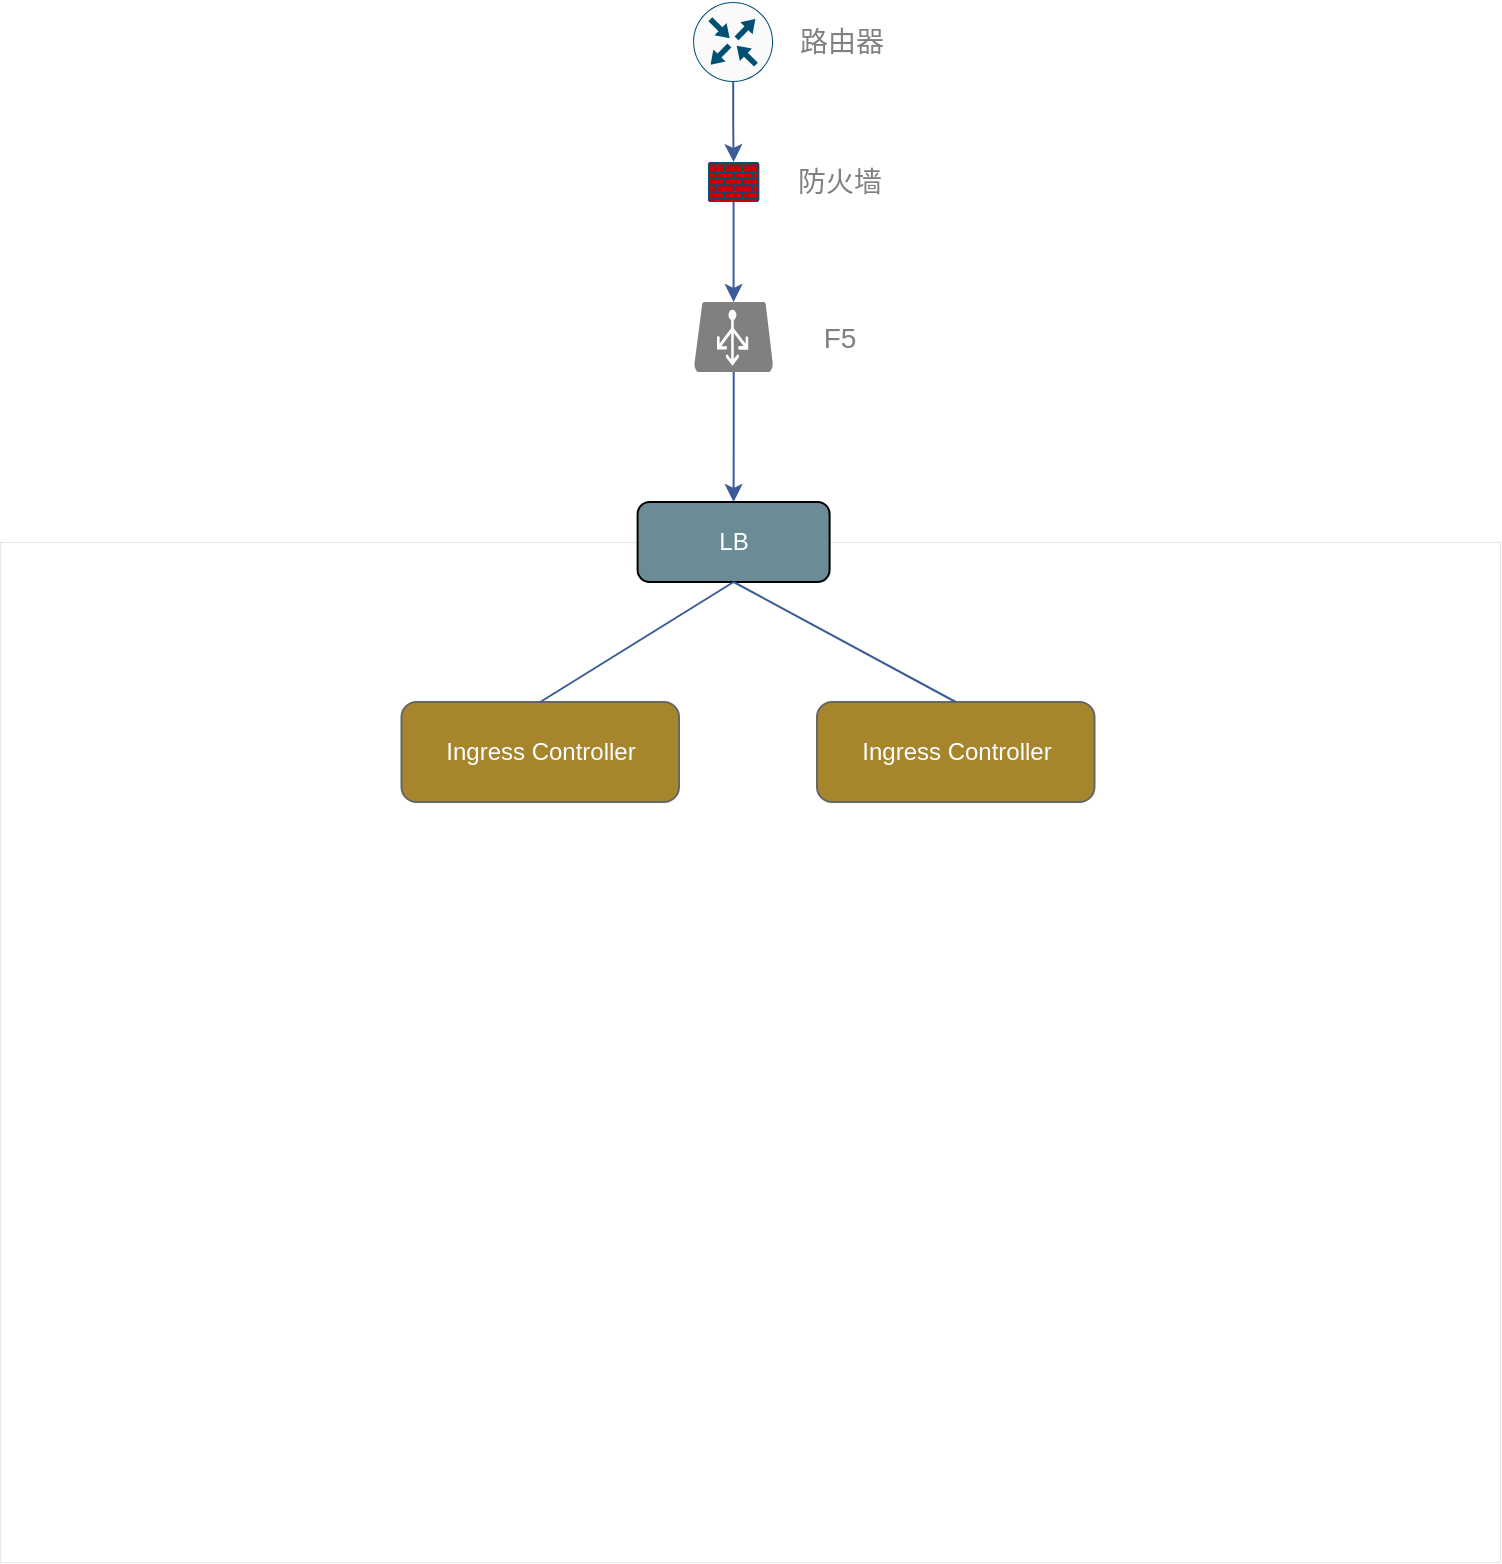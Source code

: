 <mxfile version="20.6.0" type="github">
  <diagram id="a1CHIfD1MNtg-3mOQyhZ" name="第 1 页">
    <mxGraphModel dx="1823" dy="1385" grid="1" gridSize="10" guides="1" tooltips="1" connect="1" arrows="1" fold="1" page="1" pageScale="1" pageWidth="827" pageHeight="1169" math="0" shadow="0">
      <root>
        <mxCell id="0" />
        <mxCell id="1" parent="0" />
        <mxCell id="5qL3P_yVnfUD6-obJIHw-1" value="" style="rounded=0;whiteSpace=wrap;html=1;strokeWidth=0;" parent="1" vertex="1">
          <mxGeometry x="30" y="390" width="750" height="510" as="geometry" />
        </mxCell>
        <mxCell id="5qL3P_yVnfUD6-obJIHw-5" value="&lt;font style=&quot;font-size: 12px;&quot; color=&quot;#ffffff&quot;&gt;Ingress Controller&lt;/font&gt;" style="rounded=1;whiteSpace=wrap;html=1;fillColor=#A7852D;fontColor=#333333;strokeColor=#666666;" parent="1" vertex="1">
          <mxGeometry x="438.5" y="470" width="138.75" height="50" as="geometry" />
        </mxCell>
        <mxCell id="pP445jVZ_SCYz-9O2WYY-12" style="edgeStyle=orthogonalEdgeStyle;rounded=0;orthogonalLoop=1;jettySize=auto;html=1;entryX=0.5;entryY=0;entryDx=0;entryDy=0;strokeColor=#3B5C97;fontColor=#FFFFFF;" edge="1" parent="1" source="5qL3P_yVnfUD6-obJIHw-8" target="pP445jVZ_SCYz-9O2WYY-11">
          <mxGeometry relative="1" as="geometry" />
        </mxCell>
        <mxCell id="5qL3P_yVnfUD6-obJIHw-8" value="" style="verticalLabelPosition=bottom;html=1;verticalAlign=top;align=center;strokeColor=none;fillColor=#808080;shape=mxgraph.azure.azure_load_balancer;fontSize=14;fontColor=#FFFFFF;" parent="1" vertex="1">
          <mxGeometry x="377.05" y="270" width="39.5" height="35" as="geometry" />
        </mxCell>
        <mxCell id="5qL3P_yVnfUD6-obJIHw-9" value="&lt;font color=&quot;#808080&quot;&gt;F5&lt;/font&gt;" style="text;html=1;strokeColor=none;fillColor=none;align=center;verticalAlign=middle;whiteSpace=wrap;rounded=0;fontSize=14;fontColor=#FFFFFF;" parent="1" vertex="1">
          <mxGeometry x="420" y="272.5" width="60.39" height="30" as="geometry" />
        </mxCell>
        <mxCell id="5qL3P_yVnfUD6-obJIHw-11" value="&lt;font style=&quot;font-size: 12px;&quot; color=&quot;#ffffff&quot;&gt;Ingress Controller&lt;/font&gt;" style="rounded=1;whiteSpace=wrap;html=1;fillColor=#A7852D;fontColor=#333333;strokeColor=#666666;" parent="1" vertex="1">
          <mxGeometry x="230.75" y="470" width="138.75" height="50" as="geometry" />
        </mxCell>
        <mxCell id="pP445jVZ_SCYz-9O2WYY-1" value="&lt;font color=&quot;#808080&quot;&gt;路由器&lt;/font&gt;" style="text;html=1;strokeColor=none;fillColor=none;align=center;verticalAlign=middle;whiteSpace=wrap;rounded=0;fontSize=14;fontColor=#FFFFFF;" vertex="1" parent="1">
          <mxGeometry x="420" y="125" width="61.5" height="30" as="geometry" />
        </mxCell>
        <mxCell id="pP445jVZ_SCYz-9O2WYY-9" style="edgeStyle=orthogonalEdgeStyle;rounded=0;orthogonalLoop=1;jettySize=auto;html=1;entryX=0.5;entryY=0;entryDx=0;entryDy=0;entryPerimeter=0;fontColor=#808080;strokeColor=#3B5C97;" edge="1" parent="1" source="pP445jVZ_SCYz-9O2WYY-2" target="pP445jVZ_SCYz-9O2WYY-5">
          <mxGeometry relative="1" as="geometry" />
        </mxCell>
        <mxCell id="pP445jVZ_SCYz-9O2WYY-2" value="" style="sketch=0;points=[[0.5,0,0],[1,0.5,0],[0.5,1,0],[0,0.5,0],[0.145,0.145,0],[0.856,0.145,0],[0.855,0.856,0],[0.145,0.855,0]];verticalLabelPosition=bottom;html=1;verticalAlign=top;aspect=fixed;align=center;pointerEvents=1;shape=mxgraph.cisco19.rect;prIcon=router;fillColor=#FAFAFA;strokeColor=#005073;fontColor=#808080;" vertex="1" parent="1">
          <mxGeometry x="376.55" y="120" width="40" height="40" as="geometry" />
        </mxCell>
        <mxCell id="pP445jVZ_SCYz-9O2WYY-10" style="edgeStyle=orthogonalEdgeStyle;rounded=0;orthogonalLoop=1;jettySize=auto;html=1;entryX=0.5;entryY=0;entryDx=0;entryDy=0;entryPerimeter=0;strokeColor=#3B5C97;fontColor=#808080;" edge="1" parent="1" source="pP445jVZ_SCYz-9O2WYY-5" target="5qL3P_yVnfUD6-obJIHw-8">
          <mxGeometry relative="1" as="geometry" />
        </mxCell>
        <mxCell id="pP445jVZ_SCYz-9O2WYY-5" value="" style="points=[[0.015,0.015,0],[0.985,0.015,0],[0.985,0.985,0],[0.015,0.985,0],[0.25,0,0],[0.5,0,0],[0.75,0,0],[1,0.25,0],[1,0.5,0],[1,0.75,0],[0.75,1,0],[0.5,1,0],[0.25,1,0],[0,0.75,0],[0,0.5,0],[0,0.25,0]];verticalLabelPosition=bottom;html=1;verticalAlign=top;aspect=fixed;align=center;pointerEvents=1;shape=mxgraph.cisco19.rect;prIcon=firewall;fillColor=#CC0000;strokeColor=#005073;" vertex="1" parent="1">
          <mxGeometry x="384.0" y="200.0" width="25.61" height="20" as="geometry" />
        </mxCell>
        <mxCell id="pP445jVZ_SCYz-9O2WYY-8" value="&lt;font color=&quot;#808080&quot;&gt;防火墙&lt;/font&gt;" style="text;html=1;strokeColor=none;fillColor=none;align=center;verticalAlign=middle;whiteSpace=wrap;rounded=0;fontSize=14;fontColor=#FFFFFF;" vertex="1" parent="1">
          <mxGeometry x="419.44" y="195" width="61.5" height="30" as="geometry" />
        </mxCell>
        <mxCell id="pP445jVZ_SCYz-9O2WYY-11" value="&lt;font color=&quot;#ffffff&quot;&gt;LB&lt;/font&gt;" style="rounded=1;whiteSpace=wrap;html=1;fontColor=#808080;fillColor=#6B8C97;" vertex="1" parent="1">
          <mxGeometry x="348.8" y="370" width="96" height="40" as="geometry" />
        </mxCell>
        <mxCell id="pP445jVZ_SCYz-9O2WYY-13" value="" style="endArrow=none;html=1;rounded=0;strokeColor=#3B5C97;fontColor=#FFFFFF;entryX=0.5;entryY=1;entryDx=0;entryDy=0;exitX=0.5;exitY=0;exitDx=0;exitDy=0;" edge="1" parent="1" source="5qL3P_yVnfUD6-obJIHw-11" target="pP445jVZ_SCYz-9O2WYY-11">
          <mxGeometry width="50" height="50" relative="1" as="geometry">
            <mxPoint x="450" y="320" as="sourcePoint" />
            <mxPoint x="500" y="270" as="targetPoint" />
          </mxGeometry>
        </mxCell>
        <mxCell id="pP445jVZ_SCYz-9O2WYY-14" value="" style="endArrow=none;html=1;rounded=0;strokeColor=#3B5C97;fontColor=#FFFFFF;entryX=0.5;entryY=1;entryDx=0;entryDy=0;exitX=0.5;exitY=0;exitDx=0;exitDy=0;" edge="1" parent="1" source="5qL3P_yVnfUD6-obJIHw-5" target="pP445jVZ_SCYz-9O2WYY-11">
          <mxGeometry width="50" height="50" relative="1" as="geometry">
            <mxPoint x="310.125" y="480" as="sourcePoint" />
            <mxPoint x="406.8" y="420" as="targetPoint" />
          </mxGeometry>
        </mxCell>
      </root>
    </mxGraphModel>
  </diagram>
</mxfile>
